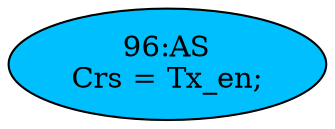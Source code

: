 strict digraph "" {
	node [label="\N"];
	"96:AS"	 [ast="<pyverilog.vparser.ast.Assign object at 0x7fa9cb9504d0>",
		def_var="['Crs']",
		fillcolor=deepskyblue,
		label="96:AS
Crs = Tx_en;",
		statements="[]",
		style=filled,
		typ=Assign,
		use_var="['Tx_en']"];
}

